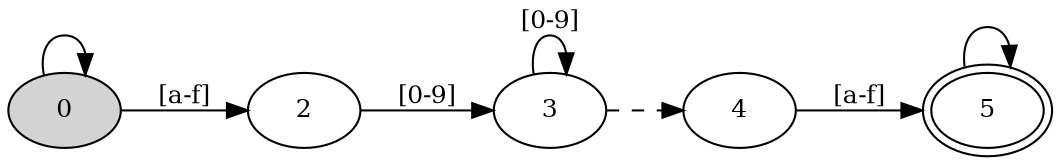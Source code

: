 digraph "SFA" {
rankdir=LR;

//Initial state
node [style = filled, shape = ellipse, peripheries = 1, fillcolor = "#d3d3d3ff", fontsize = 12]
0

//Final states
node [style = filled, shape = ellipse, peripheries = 2, fillcolor = white, fontsize = 12]
5

//Other states
node [style = filled, shape = ellipse, peripheries = 1, fillcolor = white, fontsize = 12]
4
2
3

//Transitions
0 -> 0 [label = "", fontsize = 12 ];
0 -> 2 [label = "[a-f]", fontsize = 12 ];
4 -> 5 [label = "[a-f]", fontsize = 12 ];
2 -> 3 [label = "[0-9]", fontsize = 12 ];
3 -> 3 [label = "[0-9]", fontsize = 12 ];
3 -> 4 [label = "", style = dashed, fontsize = 12 ];
5 -> 5 [label = "", fontsize = 12 ];
}
